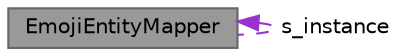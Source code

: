 digraph "EmojiEntityMapper"
{
 // INTERACTIVE_SVG=YES
 // LATEX_PDF_SIZE
  bgcolor="transparent";
  edge [fontname=Helvetica,fontsize=10,labelfontname=Helvetica,labelfontsize=10];
  node [fontname=Helvetica,fontsize=10,shape=box,height=0.2,width=0.4];
  Node1 [label="EmojiEntityMapper",height=0.2,width=0.4,color="gray40", fillcolor="grey60", style="filled", fontcolor="black",tooltip="Singleton helper class to map emoji entities to other formats."];
  Node1 -> Node1 [dir="back",color="darkorchid3",style="dashed",label=" s_instance" ];
}

